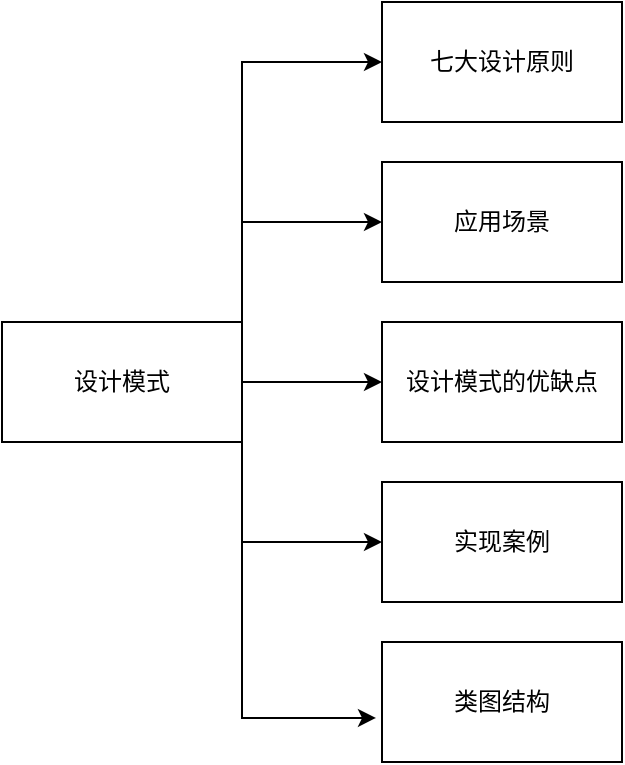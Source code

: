 <mxfile>
    <diagram id="JdpKVQyG8jvN5Nrtz9Cs" name="Page-1">
        <mxGraphModel dx="718" dy="476" grid="1" gridSize="10" guides="1" tooltips="1" connect="1" arrows="1" fold="1" page="1" pageScale="1" pageWidth="827" pageHeight="1169" math="0" shadow="0">
            <root>
                <mxCell id="0"/>
                <mxCell id="1" parent="0"/>
                <mxCell id="15" style="edgeStyle=orthogonalEdgeStyle;rounded=0;orthogonalLoop=1;jettySize=auto;html=1;exitX=1;exitY=0;exitDx=0;exitDy=0;entryX=0;entryY=0.5;entryDx=0;entryDy=0;" edge="1" parent="1" source="2" target="4">
                    <mxGeometry relative="1" as="geometry"/>
                </mxCell>
                <mxCell id="21" style="edgeStyle=orthogonalEdgeStyle;rounded=0;orthogonalLoop=1;jettySize=auto;html=1;exitX=1;exitY=0;exitDx=0;exitDy=0;entryX=0;entryY=0.5;entryDx=0;entryDy=0;" edge="1" parent="1" source="2" target="6">
                    <mxGeometry relative="1" as="geometry"/>
                </mxCell>
                <mxCell id="22" style="edgeStyle=orthogonalEdgeStyle;rounded=0;orthogonalLoop=1;jettySize=auto;html=1;exitX=1;exitY=0.5;exitDx=0;exitDy=0;entryX=0;entryY=0.5;entryDx=0;entryDy=0;" edge="1" parent="1" source="2" target="9">
                    <mxGeometry relative="1" as="geometry"/>
                </mxCell>
                <mxCell id="23" style="edgeStyle=orthogonalEdgeStyle;rounded=0;orthogonalLoop=1;jettySize=auto;html=1;exitX=1;exitY=1;exitDx=0;exitDy=0;entryX=0;entryY=0.5;entryDx=0;entryDy=0;" edge="1" parent="1" source="2" target="11">
                    <mxGeometry relative="1" as="geometry"/>
                </mxCell>
                <mxCell id="24" style="edgeStyle=orthogonalEdgeStyle;rounded=0;orthogonalLoop=1;jettySize=auto;html=1;exitX=1;exitY=0.75;exitDx=0;exitDy=0;entryX=-0.025;entryY=0.633;entryDx=0;entryDy=0;entryPerimeter=0;" edge="1" parent="1" source="2" target="14">
                    <mxGeometry relative="1" as="geometry">
                        <Array as="points">
                            <mxPoint x="250" y="388"/>
                        </Array>
                    </mxGeometry>
                </mxCell>
                <mxCell id="2" value="设计模式" style="rounded=0;whiteSpace=wrap;html=1;" vertex="1" parent="1">
                    <mxGeometry x="130" y="190" width="120" height="60" as="geometry"/>
                </mxCell>
                <mxCell id="4" value="七大设计原则" style="whiteSpace=wrap;html=1;rounded=0;" vertex="1" parent="1">
                    <mxGeometry x="320" y="30" width="120" height="60" as="geometry"/>
                </mxCell>
                <mxCell id="6" value="应用场景" style="whiteSpace=wrap;html=1;rounded=0;" vertex="1" parent="1">
                    <mxGeometry x="320" y="110" width="120" height="60" as="geometry"/>
                </mxCell>
                <mxCell id="9" value="设计模式的优缺点" style="whiteSpace=wrap;html=1;rounded=0;" vertex="1" parent="1">
                    <mxGeometry x="320" y="190" width="120" height="60" as="geometry"/>
                </mxCell>
                <mxCell id="11" value="实现案例" style="whiteSpace=wrap;html=1;rounded=0;" vertex="1" parent="1">
                    <mxGeometry x="320" y="270" width="120" height="60" as="geometry"/>
                </mxCell>
                <mxCell id="14" value="类图结构" style="whiteSpace=wrap;html=1;rounded=0;" vertex="1" parent="1">
                    <mxGeometry x="320" y="350" width="120" height="60" as="geometry"/>
                </mxCell>
            </root>
        </mxGraphModel>
    </diagram>
</mxfile>